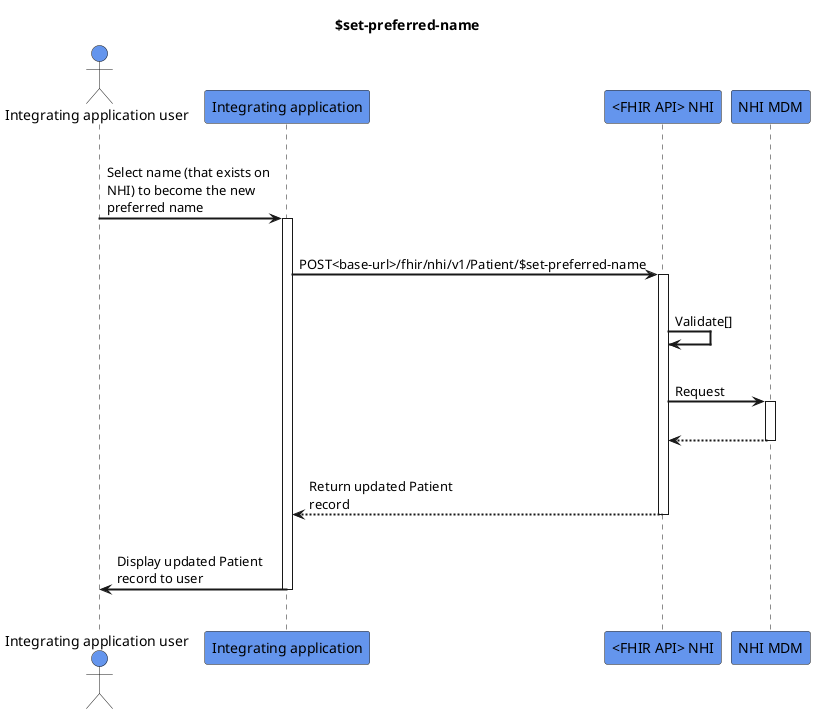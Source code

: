 @startuml
skinparam sequenceArrowThickness 2
skinparam roundcorner 5
skinparam maxmessagesize 180
skinparam sequenceParticipant bold
title $set-preferred-name
actor "Integrating application user" as User #CornflowerBlue
participant "Integrating application" as A #CornflowerBlue
participant "<FHIR API> NHI" as B #CornflowerBlue
participant "NHI MDM" as C #CornflowerBlue
|||
User -> A: Select name (that exists on NHI) to become the new preferred name
activate A
|||
A -> B: POST<base-url>/fhir/nhi/v1/Patient/$set-preferred-name
activate B
|||
B -> B: Validate[]
|||
B -> C: Request
activate C
|||

C -[dashed]-> B
deactivate C
|||
B -[dashed]-> A: Return updated Patient record
deactivate B
|||
A -> User: Display updated Patient record to user
deactivate A
|||
@enduml
